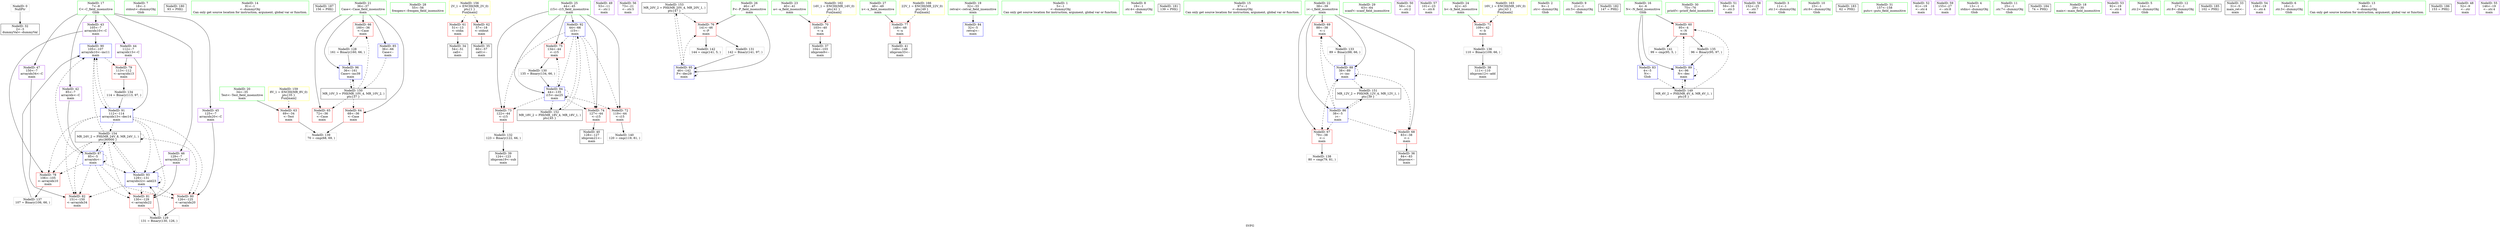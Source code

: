 digraph "SVFG" {
	label="SVFG";

	Node0x564386d6c120 [shape=record,color=grey,label="{NodeID: 0\nNullPtr}"];
	Node0x564386d6c120 -> Node0x564386d82810[style=solid];
	Node0x564386d867b0 [shape=record,color=blue,label="{NodeID: 90\n105\<--107\narrayidx10\<--inc11\nmain\n}"];
	Node0x564386d867b0 -> Node0x564386d85e90[style=dashed];
	Node0x564386d867b0 -> Node0x564386d86880[style=dashed];
	Node0x564386d6c760 [shape=record,color=green,label="{NodeID: 7\n18\<--1\nstdout\<--dummyObj\nGlob }"];
	Node0x564386be1b40 [shape=record,color=black,label="{NodeID: 180\n93 = PHI()\n}"];
	Node0x564386d6b6e0 [shape=record,color=green,label="{NodeID: 14\n81\<--1\n\<--dummyObj\nCan only get source location for instruction, argument, global var or function.}"];
	Node0x564386d9bad0 [shape=record,color=black,label="{NodeID: 187\n156 = PHI()\n}"];
	Node0x564386d81e60 [shape=record,color=green,label="{NodeID: 21\n36\<--37\nCase\<--Case_field_insensitive\nmain\n}"];
	Node0x564386d81e60 -> Node0x564386d85260[style=solid];
	Node0x564386d81e60 -> Node0x564386d85330[style=solid];
	Node0x564386d81e60 -> Node0x564386d85400[style=solid];
	Node0x564386d81e60 -> Node0x564386d863a0[style=solid];
	Node0x564386d81e60 -> Node0x564386d83540[style=solid];
	Node0x564386d82410 [shape=record,color=green,label="{NodeID: 28\n55\<--56\nfreopen\<--freopen_field_insensitive\n}"];
	Node0x564386d82ab0 [shape=record,color=black,label="{NodeID: 35\n60\<--57\ncall1\<--\nmain\n}"];
	Node0x564386d83060 [shape=record,color=purple,label="{NodeID: 42\n85\<--7\narrayidx\<--C\nmain\n}"];
	Node0x564386d83060 -> Node0x564386d86540[style=solid];
	Node0x564386d892b0 [shape=record,color=grey,label="{NodeID: 132\n123 = Binary(122, 66, )\n}"];
	Node0x564386d892b0 -> Node0x564386d82df0[style=solid];
	Node0x564386d84630 [shape=record,color=purple,label="{NodeID: 49\n53\<--11\n\<--.str.1\nmain\n}"];
	Node0x564386d8a500 [shape=record,color=grey,label="{NodeID: 139\n70 = cmp(68, 69, )\n}"];
	Node0x564386d84be0 [shape=record,color=purple,label="{NodeID: 56\n73\<--21\n\<--.str.5\nmain\n}"];
	Node0x564386d85190 [shape=record,color=red,label="{NodeID: 63\n69\<--34\n\<--Test\nmain\n}"];
	Node0x564386d85190 -> Node0x564386d8a500[style=solid];
	Node0x564386d91ad0 [shape=record,color=black,label="{NodeID: 153\nMR_20V_2 = PHI(MR_20V_4, MR_20V_1, )\npts\{47 \}\n}"];
	Node0x564386d91ad0 -> Node0x564386d85c20[style=dashed];
	Node0x564386d91ad0 -> Node0x564386d86bc0[style=dashed];
	Node0x564386d85740 [shape=record,color=red,label="{NodeID: 70\n103\<--40\n\<--a\nmain\n}"];
	Node0x564386d85740 -> Node0x564386d82c50[style=solid];
	Node0x564386d85cf0 [shape=record,color=red,label="{NodeID: 77\n148\<--48\n\<--x\nmain\n}"];
	Node0x564386d85cf0 -> Node0x564386d82f90[style=solid];
	Node0x564386d862d0 [shape=record,color=blue,label="{NodeID: 84\n32\<--5\nretval\<--\nmain\n}"];
	Node0x564386d6ae90 [shape=record,color=green,label="{NodeID: 1\n5\<--1\n\<--dummyObj\nCan only get source location for instruction, argument, global var or function.}"];
	Node0x564386d86880 [shape=record,color=blue,label="{NodeID: 91\n112\<--114\narrayidx13\<--dec14\nmain\n}"];
	Node0x564386d86880 -> Node0x564386d85dc0[style=dashed];
	Node0x564386d86880 -> Node0x564386d85f60[style=dashed];
	Node0x564386d86880 -> Node0x564386d86030[style=dashed];
	Node0x564386d86880 -> Node0x564386d86100[style=dashed];
	Node0x564386d86880 -> Node0x564386d867b0[style=dashed];
	Node0x564386d86880 -> Node0x564386d86a20[style=dashed];
	Node0x564386d86880 -> Node0x564386d91fd0[style=dashed];
	Node0x564386d81590 [shape=record,color=green,label="{NodeID: 8\n19\<--1\n.str.4\<--dummyObj\nGlob }"];
	Node0x564386d9b110 [shape=record,color=black,label="{NodeID: 181\n139 = PHI()\n}"];
	Node0x564386d6b7e0 [shape=record,color=green,label="{NodeID: 15\n97\<--1\n\<--dummyObj\nCan only get source location for instruction, argument, global var or function.}"];
	Node0x564386d81f30 [shape=record,color=green,label="{NodeID: 22\n38\<--39\ni\<--i_field_insensitive\nmain\n}"];
	Node0x564386d81f30 -> Node0x564386d854d0[style=solid];
	Node0x564386d81f30 -> Node0x564386d855a0[style=solid];
	Node0x564386d81f30 -> Node0x564386d85670[style=solid];
	Node0x564386d81f30 -> Node0x564386d86470[style=solid];
	Node0x564386d81f30 -> Node0x564386d86610[style=solid];
	Node0x564386d82510 [shape=record,color=green,label="{NodeID: 29\n63\<--64\nscanf\<--scanf_field_insensitive\n}"];
	Node0x564386d82b80 [shape=record,color=black,label="{NodeID: 36\n84\<--83\nidxprom\<--\nmain\n}"];
	Node0x564386d83130 [shape=record,color=purple,label="{NodeID: 43\n105\<--7\narrayidx10\<--C\nmain\n}"];
	Node0x564386d83130 -> Node0x564386d85dc0[style=solid];
	Node0x564386d83130 -> Node0x564386d867b0[style=solid];
	Node0x564386d83d60 [shape=record,color=grey,label="{NodeID: 133\n89 = Binary(88, 66, )\n}"];
	Node0x564386d83d60 -> Node0x564386d86610[style=solid];
	Node0x564386d84700 [shape=record,color=purple,label="{NodeID: 50\n58\<--14\n\<--.str.2\nmain\n}"];
	Node0x564386d8a680 [shape=record,color=grey,label="{NodeID: 140\n120 = cmp(119, 81, )\n}"];
	Node0x564386d84cb0 [shape=record,color=purple,label="{NodeID: 57\n101\<--23\n\<--.str.6\nmain\n}"];
	Node0x564386d85260 [shape=record,color=red,label="{NodeID: 64\n68\<--36\n\<--Case\nmain\n}"];
	Node0x564386d85260 -> Node0x564386d8a500[style=solid];
	Node0x564386d91fd0 [shape=record,color=black,label="{NodeID: 154\nMR_24V_2 = PHI(MR_24V_8, MR_24V_1, )\npts\{80000 \}\n}"];
	Node0x564386d91fd0 -> Node0x564386d85dc0[style=dashed];
	Node0x564386d91fd0 -> Node0x564386d85f60[style=dashed];
	Node0x564386d91fd0 -> Node0x564386d86030[style=dashed];
	Node0x564386d91fd0 -> Node0x564386d86100[style=dashed];
	Node0x564386d91fd0 -> Node0x564386d86540[style=dashed];
	Node0x564386d91fd0 -> Node0x564386d867b0[style=dashed];
	Node0x564386d91fd0 -> Node0x564386d86a20[style=dashed];
	Node0x564386d91fd0 -> Node0x564386d91fd0[style=dashed];
	Node0x564386d85810 [shape=record,color=red,label="{NodeID: 71\n109\<--42\n\<--b\nmain\n}"];
	Node0x564386d85810 -> Node0x564386d841e0[style=solid];
	Node0x564386d85dc0 [shape=record,color=red,label="{NodeID: 78\n106\<--105\n\<--arrayidx10\nmain\n}"];
	Node0x564386d85dc0 -> Node0x564386d84360[style=solid];
	Node0x564386d863a0 [shape=record,color=blue,label="{NodeID: 85\n36\<--66\nCase\<--\nmain\n}"];
	Node0x564386d863a0 -> Node0x564386d90bd0[style=dashed];
	Node0x564386d6b460 [shape=record,color=green,label="{NodeID: 2\n9\<--1\n.str\<--dummyObj\nGlob }"];
	Node0x564386d86950 [shape=record,color=blue,label="{NodeID: 92\n44\<--66\ni15\<--\nmain\n}"];
	Node0x564386d86950 -> Node0x564386d858e0[style=dashed];
	Node0x564386d86950 -> Node0x564386d859b0[style=dashed];
	Node0x564386d86950 -> Node0x564386d85a80[style=dashed];
	Node0x564386d86950 -> Node0x564386d85b50[style=dashed];
	Node0x564386d86950 -> Node0x564386d86af0[style=dashed];
	Node0x564386d86950 -> Node0x564386d915d0[style=dashed];
	Node0x564386d81620 [shape=record,color=green,label="{NodeID: 9\n21\<--1\n.str.5\<--dummyObj\nGlob }"];
	Node0x564386d9b210 [shape=record,color=black,label="{NodeID: 182\n147 = PHI()\n}"];
	Node0x564386d6b8e0 [shape=record,color=green,label="{NodeID: 16\n4\<--6\nN\<--N_field_insensitive\nGlob }"];
	Node0x564386d6b8e0 -> Node0x564386d84f20[style=solid];
	Node0x564386d6b8e0 -> Node0x564386d861d0[style=solid];
	Node0x564386d6b8e0 -> Node0x564386d866e0[style=solid];
	Node0x564386d82000 [shape=record,color=green,label="{NodeID: 23\n40\<--41\na\<--a_field_insensitive\nmain\n}"];
	Node0x564386d82000 -> Node0x564386d85740[style=solid];
	Node0x564386d82610 [shape=record,color=green,label="{NodeID: 30\n75\<--76\nprintf\<--printf_field_insensitive\n}"];
	Node0x564386d82c50 [shape=record,color=black,label="{NodeID: 37\n104\<--103\nidxprom9\<--\nmain\n}"];
	Node0x564386d83200 [shape=record,color=purple,label="{NodeID: 44\n112\<--7\narrayidx13\<--C\nmain\n}"];
	Node0x564386d83200 -> Node0x564386d85e90[style=solid];
	Node0x564386d83200 -> Node0x564386d86880[style=solid];
	Node0x564386d83ee0 [shape=record,color=grey,label="{NodeID: 134\n114 = Binary(113, 97, )\n}"];
	Node0x564386d83ee0 -> Node0x564386d86880[style=solid];
	Node0x564386d847d0 [shape=record,color=purple,label="{NodeID: 51\n59\<--16\n\<--.str.3\nmain\n}"];
	Node0x564386d8a800 [shape=record,color=grey,label="{NodeID: 141\n99 = cmp(95, 5, )\n}"];
	Node0x564386d84d80 [shape=record,color=purple,label="{NodeID: 58\n152\<--25\n\<--.str.7\nmain\n}"];
	Node0x564386d85330 [shape=record,color=red,label="{NodeID: 65\n72\<--36\n\<--Case\nmain\n}"];
	Node0x564386d858e0 [shape=record,color=red,label="{NodeID: 72\n119\<--44\n\<--i15\nmain\n}"];
	Node0x564386d858e0 -> Node0x564386d8a680[style=solid];
	Node0x564386d93950 [shape=record,color=yellow,style=double,label="{NodeID: 162\n14V_1 = ENCHI(MR_14V_0)\npts\{41 \}\nFun[main]}"];
	Node0x564386d93950 -> Node0x564386d85740[style=dashed];
	Node0x564386d85e90 [shape=record,color=red,label="{NodeID: 79\n113\<--112\n\<--arrayidx13\nmain\n}"];
	Node0x564386d85e90 -> Node0x564386d83ee0[style=solid];
	Node0x564386d86470 [shape=record,color=blue,label="{NodeID: 86\n38\<--5\ni\<--\nmain\n}"];
	Node0x564386d86470 -> Node0x564386d854d0[style=dashed];
	Node0x564386d86470 -> Node0x564386d855a0[style=dashed];
	Node0x564386d86470 -> Node0x564386d85670[style=dashed];
	Node0x564386d86470 -> Node0x564386d86610[style=dashed];
	Node0x564386d86470 -> Node0x564386d910d0[style=dashed];
	Node0x564386d6b4f0 [shape=record,color=green,label="{NodeID: 3\n11\<--1\n.str.1\<--dummyObj\nGlob }"];
	Node0x564386d86a20 [shape=record,color=blue,label="{NodeID: 93\n129\<--131\narrayidx22\<--add23\nmain\n}"];
	Node0x564386d86a20 -> Node0x564386d85f60[style=dashed];
	Node0x564386d86a20 -> Node0x564386d86030[style=dashed];
	Node0x564386d86a20 -> Node0x564386d86100[style=dashed];
	Node0x564386d86a20 -> Node0x564386d86a20[style=dashed];
	Node0x564386d86a20 -> Node0x564386d91fd0[style=dashed];
	Node0x564386d816f0 [shape=record,color=green,label="{NodeID: 10\n23\<--1\n.str.6\<--dummyObj\nGlob }"];
	Node0x564386d9b700 [shape=record,color=black,label="{NodeID: 183\n62 = PHI()\n}"];
	Node0x564386d81b70 [shape=record,color=green,label="{NodeID: 17\n7\<--8\nC\<--C_field_insensitive\nGlob }"];
	Node0x564386d81b70 -> Node0x564386d83060[style=solid];
	Node0x564386d81b70 -> Node0x564386d83130[style=solid];
	Node0x564386d81b70 -> Node0x564386d83200[style=solid];
	Node0x564386d81b70 -> Node0x564386d832d0[style=solid];
	Node0x564386d81b70 -> Node0x564386d833a0[style=solid];
	Node0x564386d81b70 -> Node0x564386d83470[style=solid];
	Node0x564386d820d0 [shape=record,color=green,label="{NodeID: 24\n42\<--43\nb\<--b_field_insensitive\nmain\n}"];
	Node0x564386d820d0 -> Node0x564386d85810[style=solid];
	Node0x564386d82710 [shape=record,color=green,label="{NodeID: 31\n157\<--158\nputs\<--puts_field_insensitive\n}"];
	Node0x564386d82d20 [shape=record,color=black,label="{NodeID: 38\n111\<--110\nidxprom12\<--add\nmain\n}"];
	Node0x564386d88cb0 [shape=record,color=grey,label="{NodeID: 128\n161 = Binary(160, 66, )\n}"];
	Node0x564386d88cb0 -> Node0x564386d83540[style=solid];
	Node0x564386d832d0 [shape=record,color=purple,label="{NodeID: 45\n125\<--7\narrayidx20\<--C\nmain\n}"];
	Node0x564386d832d0 -> Node0x564386d85f60[style=solid];
	Node0x564386d84060 [shape=record,color=grey,label="{NodeID: 135\n96 = Binary(95, 97, )\n}"];
	Node0x564386d84060 -> Node0x564386d866e0[style=solid];
	Node0x564386d848a0 [shape=record,color=purple,label="{NodeID: 52\n61\<--19\n\<--.str.4\nmain\n}"];
	Node0x564386d8a980 [shape=record,color=grey,label="{NodeID: 142\n144 = cmp(141, 5, )\n}"];
	Node0x564386d84e50 [shape=record,color=purple,label="{NodeID: 59\n155\<--27\n\<--.str.8\nmain\n}"];
	Node0x564386d906d0 [shape=record,color=black,label="{NodeID: 149\nMR_4V_2 = PHI(MR_4V_4, MR_4V_1, )\npts\{6 \}\n}"];
	Node0x564386d906d0 -> Node0x564386d84f20[style=dashed];
	Node0x564386d906d0 -> Node0x564386d866e0[style=dashed];
	Node0x564386d85400 [shape=record,color=red,label="{NodeID: 66\n160\<--36\n\<--Case\nmain\n}"];
	Node0x564386d85400 -> Node0x564386d88cb0[style=solid];
	Node0x564386d929d0 [shape=record,color=yellow,style=double,label="{NodeID: 156\n2V_1 = ENCHI(MR_2V_0)\npts\{1 \}\nFun[main]}"];
	Node0x564386d929d0 -> Node0x564386d84ff0[style=dashed];
	Node0x564386d929d0 -> Node0x564386d850c0[style=dashed];
	Node0x564386d859b0 [shape=record,color=red,label="{NodeID: 73\n122\<--44\n\<--i15\nmain\n}"];
	Node0x564386d859b0 -> Node0x564386d892b0[style=solid];
	Node0x564386d93a30 [shape=record,color=yellow,style=double,label="{NodeID: 163\n16V_1 = ENCHI(MR_16V_0)\npts\{43 \}\nFun[main]}"];
	Node0x564386d93a30 -> Node0x564386d85810[style=dashed];
	Node0x564386d85f60 [shape=record,color=red,label="{NodeID: 80\n126\<--125\n\<--arrayidx20\nmain\n}"];
	Node0x564386d85f60 -> Node0x564386d88e30[style=solid];
	Node0x564386d86540 [shape=record,color=blue,label="{NodeID: 87\n85\<--5\narrayidx\<--\nmain\n}"];
	Node0x564386d86540 -> Node0x564386d85dc0[style=dashed];
	Node0x564386d86540 -> Node0x564386d85f60[style=dashed];
	Node0x564386d86540 -> Node0x564386d86030[style=dashed];
	Node0x564386d86540 -> Node0x564386d86100[style=dashed];
	Node0x564386d86540 -> Node0x564386d86540[style=dashed];
	Node0x564386d86540 -> Node0x564386d867b0[style=dashed];
	Node0x564386d86540 -> Node0x564386d86a20[style=dashed];
	Node0x564386d86540 -> Node0x564386d91fd0[style=dashed];
	Node0x564386d81250 [shape=record,color=green,label="{NodeID: 4\n13\<--1\nstdin\<--dummyObj\nGlob }"];
	Node0x564386d86af0 [shape=record,color=blue,label="{NodeID: 94\n44\<--135\ni15\<--inc25\nmain\n}"];
	Node0x564386d86af0 -> Node0x564386d858e0[style=dashed];
	Node0x564386d86af0 -> Node0x564386d859b0[style=dashed];
	Node0x564386d86af0 -> Node0x564386d85a80[style=dashed];
	Node0x564386d86af0 -> Node0x564386d85b50[style=dashed];
	Node0x564386d86af0 -> Node0x564386d86af0[style=dashed];
	Node0x564386d86af0 -> Node0x564386d915d0[style=dashed];
	Node0x564386d6afe0 [shape=record,color=green,label="{NodeID: 11\n25\<--1\n.str.7\<--dummyObj\nGlob }"];
	Node0x564386d9b7d0 [shape=record,color=black,label="{NodeID: 184\n74 = PHI()\n}"];
	Node0x564386d81c00 [shape=record,color=green,label="{NodeID: 18\n29\<--30\nmain\<--main_field_insensitive\n}"];
	Node0x564386d821a0 [shape=record,color=green,label="{NodeID: 25\n44\<--45\ni15\<--i15_field_insensitive\nmain\n}"];
	Node0x564386d821a0 -> Node0x564386d858e0[style=solid];
	Node0x564386d821a0 -> Node0x564386d859b0[style=solid];
	Node0x564386d821a0 -> Node0x564386d85a80[style=solid];
	Node0x564386d821a0 -> Node0x564386d85b50[style=solid];
	Node0x564386d821a0 -> Node0x564386d86950[style=solid];
	Node0x564386d821a0 -> Node0x564386d86af0[style=solid];
	Node0x564386d82810 [shape=record,color=black,label="{NodeID: 32\n2\<--3\ndummyVal\<--dummyVal\n}"];
	Node0x564386d82df0 [shape=record,color=black,label="{NodeID: 39\n124\<--123\nidxprom19\<--sub\nmain\n}"];
	Node0x564386d88e30 [shape=record,color=grey,label="{NodeID: 129\n131 = Binary(130, 126, )\n}"];
	Node0x564386d88e30 -> Node0x564386d86a20[style=solid];
	Node0x564386d833a0 [shape=record,color=purple,label="{NodeID: 46\n129\<--7\narrayidx22\<--C\nmain\n}"];
	Node0x564386d833a0 -> Node0x564386d86030[style=solid];
	Node0x564386d833a0 -> Node0x564386d86a20[style=solid];
	Node0x564386d841e0 [shape=record,color=grey,label="{NodeID: 136\n110 = Binary(109, 66, )\n}"];
	Node0x564386d841e0 -> Node0x564386d82d20[style=solid];
	Node0x564386d84970 [shape=record,color=purple,label="{NodeID: 53\n92\<--19\n\<--.str.4\nmain\n}"];
	Node0x564386d84f20 [shape=record,color=red,label="{NodeID: 60\n95\<--4\n\<--N\nmain\n}"];
	Node0x564386d84f20 -> Node0x564386d84060[style=solid];
	Node0x564386d84f20 -> Node0x564386d8a800[style=solid];
	Node0x564386d90bd0 [shape=record,color=black,label="{NodeID: 150\nMR_10V_3 = PHI(MR_10V_4, MR_10V_2, )\npts\{37 \}\n}"];
	Node0x564386d90bd0 -> Node0x564386d85260[style=dashed];
	Node0x564386d90bd0 -> Node0x564386d85330[style=dashed];
	Node0x564386d90bd0 -> Node0x564386d85400[style=dashed];
	Node0x564386d90bd0 -> Node0x564386d83540[style=dashed];
	Node0x564386d854d0 [shape=record,color=red,label="{NodeID: 67\n79\<--38\n\<--i\nmain\n}"];
	Node0x564386d854d0 -> Node0x564386d8a400[style=solid];
	Node0x564386d85a80 [shape=record,color=red,label="{NodeID: 74\n127\<--44\n\<--i15\nmain\n}"];
	Node0x564386d85a80 -> Node0x564386d82ec0[style=solid];
	Node0x564386d86030 [shape=record,color=red,label="{NodeID: 81\n130\<--129\n\<--arrayidx22\nmain\n}"];
	Node0x564386d86030 -> Node0x564386d88e30[style=solid];
	Node0x564386d86610 [shape=record,color=blue,label="{NodeID: 88\n38\<--89\ni\<--inc\nmain\n}"];
	Node0x564386d86610 -> Node0x564386d854d0[style=dashed];
	Node0x564386d86610 -> Node0x564386d855a0[style=dashed];
	Node0x564386d86610 -> Node0x564386d85670[style=dashed];
	Node0x564386d86610 -> Node0x564386d86610[style=dashed];
	Node0x564386d86610 -> Node0x564386d910d0[style=dashed];
	Node0x564386d812e0 [shape=record,color=green,label="{NodeID: 5\n14\<--1\n.str.2\<--dummyObj\nGlob }"];
	Node0x564386d86bc0 [shape=record,color=blue,label="{NodeID: 95\n46\<--142\nP\<--dec29\nmain\n}"];
	Node0x564386d86bc0 -> Node0x564386d85c20[style=dashed];
	Node0x564386d86bc0 -> Node0x564386d86bc0[style=dashed];
	Node0x564386d86bc0 -> Node0x564386d91ad0[style=dashed];
	Node0x564386d6b0b0 [shape=record,color=green,label="{NodeID: 12\n27\<--1\n.str.8\<--dummyObj\nGlob }"];
	Node0x564386d9b8d0 [shape=record,color=black,label="{NodeID: 185\n102 = PHI()\n}"];
	Node0x564386d81cc0 [shape=record,color=green,label="{NodeID: 19\n32\<--33\nretval\<--retval_field_insensitive\nmain\n}"];
	Node0x564386d81cc0 -> Node0x564386d862d0[style=solid];
	Node0x564386d82270 [shape=record,color=green,label="{NodeID: 26\n46\<--47\nP\<--P_field_insensitive\nmain\n}"];
	Node0x564386d82270 -> Node0x564386d85c20[style=solid];
	Node0x564386d82270 -> Node0x564386d86bc0[style=solid];
	Node0x564386d82910 [shape=record,color=black,label="{NodeID: 33\n31\<--5\nmain_ret\<--\nmain\n}"];
	Node0x564386d82ec0 [shape=record,color=black,label="{NodeID: 40\n128\<--127\nidxprom21\<--\nmain\n}"];
	Node0x564386d88fb0 [shape=record,color=grey,label="{NodeID: 130\n135 = Binary(134, 66, )\n}"];
	Node0x564386d88fb0 -> Node0x564386d86af0[style=solid];
	Node0x564386d83470 [shape=record,color=purple,label="{NodeID: 47\n150\<--7\narrayidx34\<--C\nmain\n}"];
	Node0x564386d83470 -> Node0x564386d86100[style=solid];
	Node0x564386d84360 [shape=record,color=grey,label="{NodeID: 137\n107 = Binary(106, 66, )\n}"];
	Node0x564386d84360 -> Node0x564386d867b0[style=solid];
	Node0x564386d84a40 [shape=record,color=purple,label="{NodeID: 54\n138\<--19\n\<--.str.4\nmain\n}"];
	Node0x564386d84ff0 [shape=record,color=red,label="{NodeID: 61\n51\<--13\n\<--stdin\nmain\n}"];
	Node0x564386d84ff0 -> Node0x564386d829e0[style=solid];
	Node0x564386d910d0 [shape=record,color=black,label="{NodeID: 151\nMR_12V_2 = PHI(MR_12V_4, MR_12V_1, )\npts\{39 \}\n}"];
	Node0x564386d910d0 -> Node0x564386d86470[style=dashed];
	Node0x564386d855a0 [shape=record,color=red,label="{NodeID: 68\n83\<--38\n\<--i\nmain\n}"];
	Node0x564386d855a0 -> Node0x564386d82b80[style=solid];
	Node0x564386d85b50 [shape=record,color=red,label="{NodeID: 75\n134\<--44\n\<--i15\nmain\n}"];
	Node0x564386d85b50 -> Node0x564386d88fb0[style=solid];
	Node0x564386d86100 [shape=record,color=red,label="{NodeID: 82\n151\<--150\n\<--arrayidx34\nmain\n}"];
	Node0x564386d866e0 [shape=record,color=blue,label="{NodeID: 89\n4\<--96\nN\<--dec\nmain\n}"];
	Node0x564386d866e0 -> Node0x564386d84f20[style=dashed];
	Node0x564386d866e0 -> Node0x564386d866e0[style=dashed];
	Node0x564386d866e0 -> Node0x564386d906d0[style=dashed];
	Node0x564386d6c6d0 [shape=record,color=green,label="{NodeID: 6\n16\<--1\n.str.3\<--dummyObj\nGlob }"];
	Node0x564386d83540 [shape=record,color=blue,label="{NodeID: 96\n36\<--161\nCase\<--inc39\nmain\n}"];
	Node0x564386d83540 -> Node0x564386d90bd0[style=dashed];
	Node0x564386d6b5e0 [shape=record,color=green,label="{NodeID: 13\n66\<--1\n\<--dummyObj\nCan only get source location for instruction, argument, global var or function.}"];
	Node0x564386d9b9d0 [shape=record,color=black,label="{NodeID: 186\n153 = PHI()\n}"];
	Node0x564386d81d90 [shape=record,color=green,label="{NodeID: 20\n34\<--35\nTest\<--Test_field_insensitive\nmain\n}"];
	Node0x564386d81d90 -> Node0x564386d85190[style=solid];
	Node0x564386d82340 [shape=record,color=green,label="{NodeID: 27\n48\<--49\nx\<--x_field_insensitive\nmain\n}"];
	Node0x564386d82340 -> Node0x564386d85cf0[style=solid];
	Node0x564386d829e0 [shape=record,color=black,label="{NodeID: 34\n54\<--51\ncall\<--\nmain\n}"];
	Node0x564386d82f90 [shape=record,color=black,label="{NodeID: 41\n149\<--148\nidxprom33\<--\nmain\n}"];
	Node0x564386d89130 [shape=record,color=grey,label="{NodeID: 131\n142 = Binary(141, 97, )\n}"];
	Node0x564386d89130 -> Node0x564386d86bc0[style=solid];
	Node0x564386d84560 [shape=record,color=purple,label="{NodeID: 48\n52\<--9\n\<--.str\nmain\n}"];
	Node0x564386d8a400 [shape=record,color=grey,label="{NodeID: 138\n80 = cmp(79, 81, )\n}"];
	Node0x564386d84b10 [shape=record,color=purple,label="{NodeID: 55\n146\<--19\n\<--.str.4\nmain\n}"];
	Node0x564386d850c0 [shape=record,color=red,label="{NodeID: 62\n57\<--18\n\<--stdout\nmain\n}"];
	Node0x564386d850c0 -> Node0x564386d82ab0[style=solid];
	Node0x564386d915d0 [shape=record,color=black,label="{NodeID: 152\nMR_18V_2 = PHI(MR_18V_4, MR_18V_1, )\npts\{45 \}\n}"];
	Node0x564386d915d0 -> Node0x564386d86950[style=dashed];
	Node0x564386d85670 [shape=record,color=red,label="{NodeID: 69\n88\<--38\n\<--i\nmain\n}"];
	Node0x564386d85670 -> Node0x564386d83d60[style=solid];
	Node0x564386d936b0 [shape=record,color=yellow,style=double,label="{NodeID: 159\n8V_1 = ENCHI(MR_8V_0)\npts\{35 \}\nFun[main]}"];
	Node0x564386d936b0 -> Node0x564386d85190[style=dashed];
	Node0x564386d85c20 [shape=record,color=red,label="{NodeID: 76\n141\<--46\n\<--P\nmain\n}"];
	Node0x564386d85c20 -> Node0x564386d89130[style=solid];
	Node0x564386d85c20 -> Node0x564386d8a980[style=solid];
	Node0x564386d93cd0 [shape=record,color=yellow,style=double,label="{NodeID: 166\n22V_1 = ENCHI(MR_22V_0)\npts\{49 \}\nFun[main]}"];
	Node0x564386d93cd0 -> Node0x564386d85cf0[style=dashed];
	Node0x564386d861d0 [shape=record,color=blue,label="{NodeID: 83\n4\<--5\nN\<--\nGlob }"];
	Node0x564386d861d0 -> Node0x564386d906d0[style=dashed];
}
